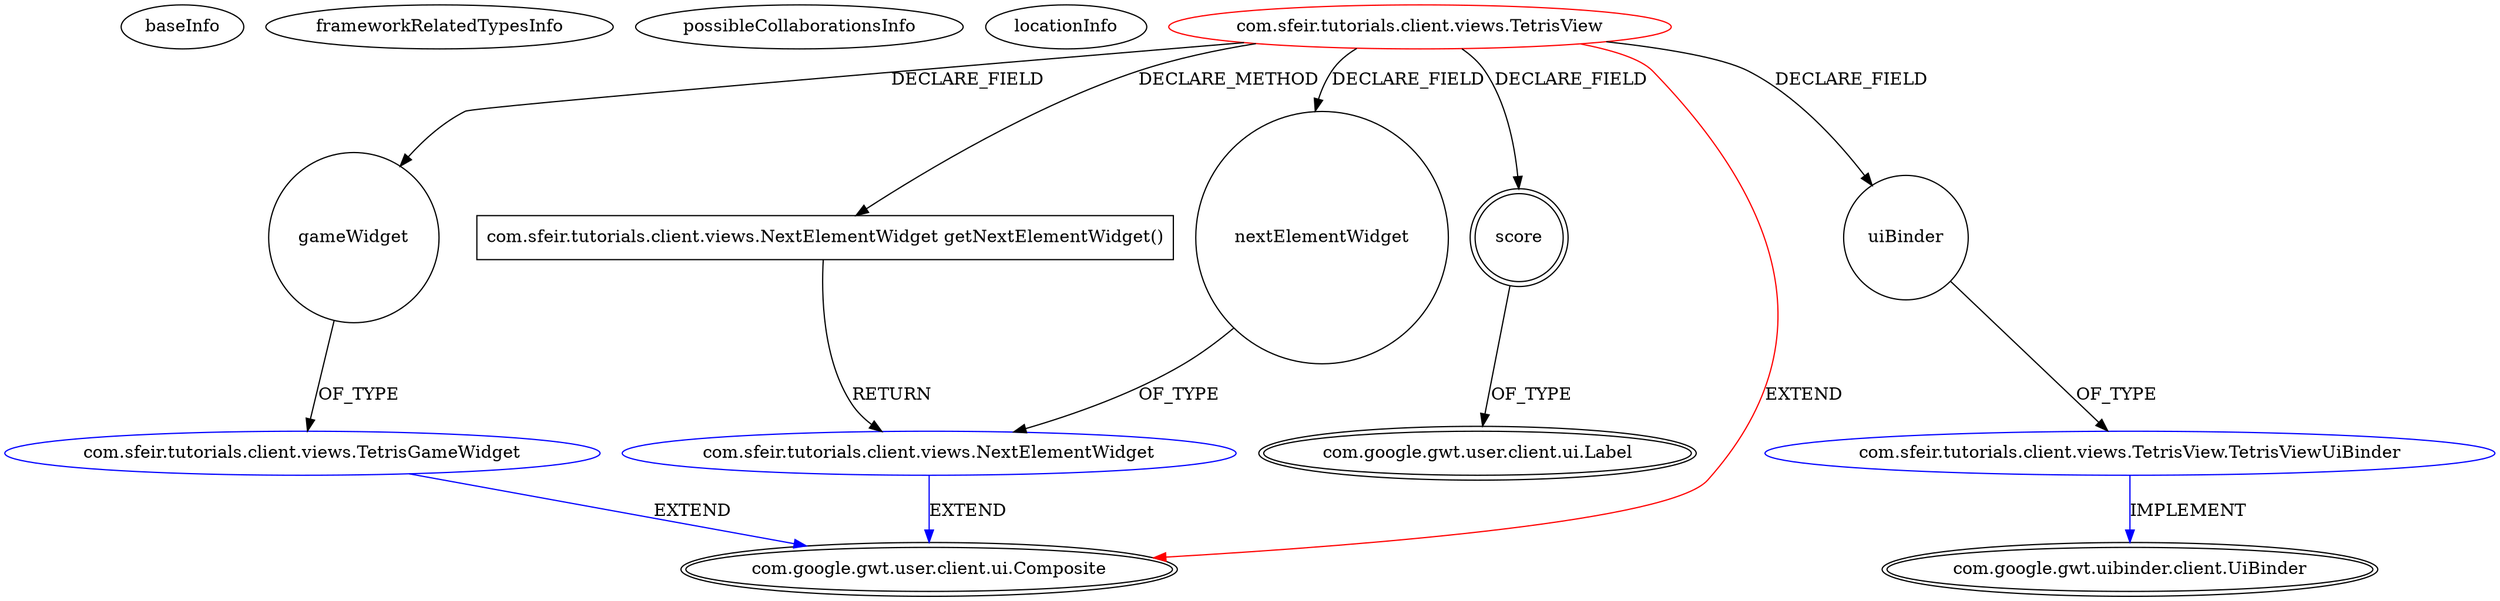 digraph {
baseInfo[graphId=4243,category="extension_graph",isAnonymous=false,possibleRelation=true]
frameworkRelatedTypesInfo[0="com.google.gwt.user.client.ui.Composite"]
possibleCollaborationsInfo[0="4243~FIELD_DECLARATION-~com.google.gwt.user.client.ui.Composite ~com.google.gwt.uibinder.client.UiBinder ~false~false",1="4243~FIELD_DECLARATION-~com.google.gwt.user.client.ui.Composite ~com.google.gwt.user.client.ui.Composite ~false~false",2="4243~CLIENT_METHOD_DECLARATION-RETURN_TYPE-FIELD_DECLARATION-~com.google.gwt.user.client.ui.Composite ~com.google.gwt.user.client.ui.Composite ~false~false"]
locationInfo[projectName="oussamazoghlami-TetrisGwt",filePath="/oussamazoghlami-TetrisGwt/TetrisGwt-master/Tetris/src/com/sfeir/tutorials/client/views/TetrisView.java",contextSignature="TetrisView",graphId="4243"]
0[label="com.sfeir.tutorials.client.views.TetrisView",vertexType="ROOT_CLIENT_CLASS_DECLARATION",isFrameworkType=false,color=red]
1[label="com.google.gwt.user.client.ui.Composite",vertexType="FRAMEWORK_CLASS_TYPE",isFrameworkType=true,peripheries=2]
2[label="gameWidget",vertexType="FIELD_DECLARATION",isFrameworkType=false,shape=circle]
3[label="com.sfeir.tutorials.client.views.TetrisGameWidget",vertexType="REFERENCE_CLIENT_CLASS_DECLARATION",isFrameworkType=false,color=blue]
5[label="nextElementWidget",vertexType="FIELD_DECLARATION",isFrameworkType=false,shape=circle]
6[label="com.sfeir.tutorials.client.views.NextElementWidget",vertexType="REFERENCE_CLIENT_CLASS_DECLARATION",isFrameworkType=false,color=blue]
8[label="score",vertexType="FIELD_DECLARATION",isFrameworkType=true,peripheries=2,shape=circle]
9[label="com.google.gwt.user.client.ui.Label",vertexType="FRAMEWORK_CLASS_TYPE",isFrameworkType=true,peripheries=2]
10[label="uiBinder",vertexType="FIELD_DECLARATION",isFrameworkType=false,shape=circle]
11[label="com.sfeir.tutorials.client.views.TetrisView.TetrisViewUiBinder",vertexType="REFERENCE_CLIENT_CLASS_DECLARATION",isFrameworkType=false,color=blue]
12[label="com.google.gwt.uibinder.client.UiBinder",vertexType="FRAMEWORK_INTERFACE_TYPE",isFrameworkType=true,peripheries=2]
13[label="com.sfeir.tutorials.client.views.NextElementWidget getNextElementWidget()",vertexType="CLIENT_METHOD_DECLARATION",isFrameworkType=false,shape=box]
0->1[label="EXTEND",color=red]
0->2[label="DECLARE_FIELD"]
3->1[label="EXTEND",color=blue]
2->3[label="OF_TYPE"]
0->5[label="DECLARE_FIELD"]
6->1[label="EXTEND",color=blue]
5->6[label="OF_TYPE"]
0->8[label="DECLARE_FIELD"]
8->9[label="OF_TYPE"]
0->10[label="DECLARE_FIELD"]
11->12[label="IMPLEMENT",color=blue]
10->11[label="OF_TYPE"]
0->13[label="DECLARE_METHOD"]
13->6[label="RETURN"]
}
